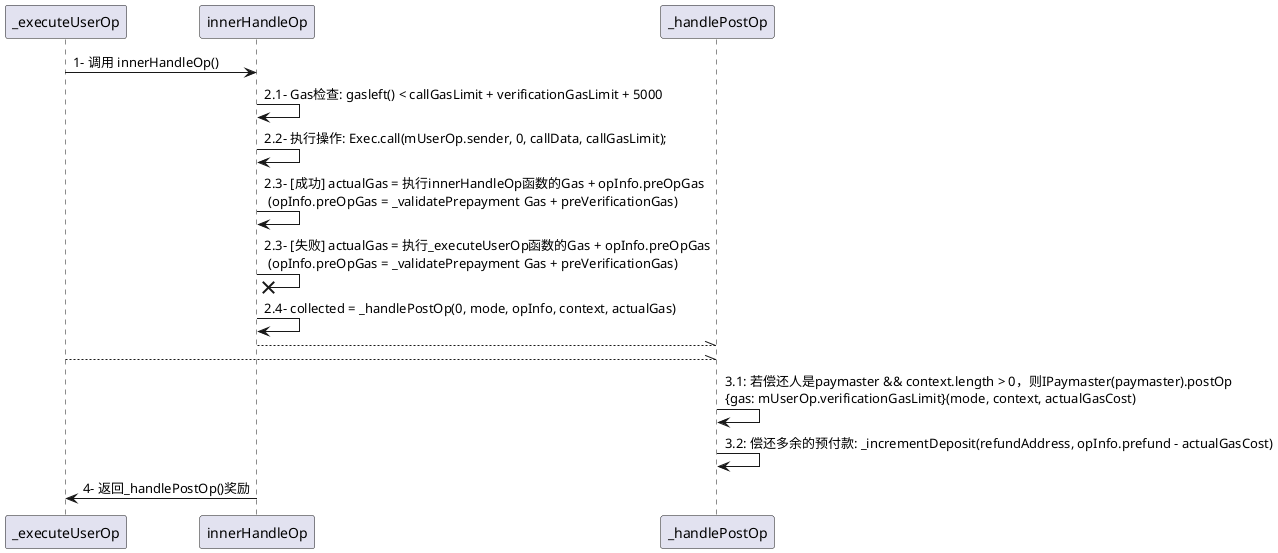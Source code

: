 @startuml
participant _executeUserOp
participant innerHandleOp
participant _handlePostOp

_executeUserOp -> innerHandleOp: 1- 调用 innerHandleOp()
innerHandleOp -> innerHandleOp: 2.1- Gas检查: gasleft() < callGasLimit + verificationGasLimit + 5000
innerHandleOp -> innerHandleOp: 2.2- 执行操作: Exec.call(mUserOp.sender, 0, callData, callGasLimit);
innerHandleOp -> innerHandleOp: 2.3- [成功] actualGas = 执行innerHandleOp函数的Gas + opInfo.preOpGas\n (opInfo.preOpGas = _validatePrepayment Gas + preVerificationGas)
innerHandleOp -x innerHandleOp: 2.3- [失败] actualGas = 执行_executeUserOp函数的Gas + opInfo.preOpGas\n (opInfo.preOpGas = _validatePrepayment Gas + preVerificationGas)
innerHandleOp -> innerHandleOp: 2.4- collected = _handlePostOp(0, mode, opInfo, context, actualGas)

innerHandleOp --\\ _handlePostOp
_executeUserOp --\\ _handlePostOp
_handlePostOp -> _handlePostOp: 3.1: 若偿还人是paymaster && context.length > 0，则IPaymaster(paymaster).postOp\n{gas: mUserOp.verificationGasLimit}(mode, context, actualGasCost)
_handlePostOp -> _handlePostOp: 3.2: 偿还多余的预付款: _incrementDeposit(refundAddress, opInfo.prefund - actualGasCost)

_executeUserOp <- innerHandleOp: 4- 返回_handlePostOp()奖励
@enduml
